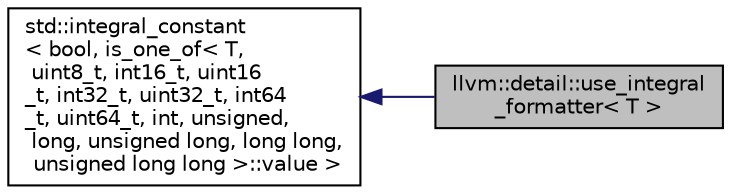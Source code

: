 digraph "llvm::detail::use_integral_formatter&lt; T &gt;"
{
 // LATEX_PDF_SIZE
  bgcolor="transparent";
  edge [fontname="Helvetica",fontsize="10",labelfontname="Helvetica",labelfontsize="10"];
  node [fontname="Helvetica",fontsize="10",shape="box"];
  rankdir="LR";
  Node1 [label="llvm::detail::use_integral\l_formatter\< T \>",height=0.2,width=0.4,color="black", fillcolor="grey75", style="filled", fontcolor="black",tooltip=" "];
  Node2 -> Node1 [dir="back",color="midnightblue",fontsize="10",style="solid",fontname="Helvetica"];
  Node2 [label="std::integral_constant\l\< bool, is_one_of\< T,\l uint8_t, int16_t, uint16\l_t, int32_t, uint32_t, int64\l_t, uint64_t, int, unsigned,\l long, unsigned long, long long,\l unsigned long long \>::value \>",height=0.2,width=0.4,color="black",tooltip=" "];
}
